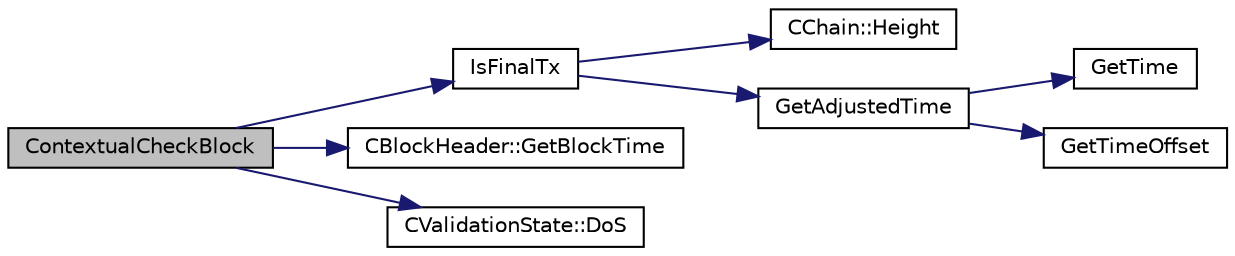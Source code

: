 digraph "ContextualCheckBlock"
{
  edge [fontname="Helvetica",fontsize="10",labelfontname="Helvetica",labelfontsize="10"];
  node [fontname="Helvetica",fontsize="10",shape=record];
  rankdir="LR";
  Node332 [label="ContextualCheckBlock",height=0.2,width=0.4,color="black", fillcolor="grey75", style="filled", fontcolor="black"];
  Node332 -> Node333 [color="midnightblue",fontsize="10",style="solid",fontname="Helvetica"];
  Node333 [label="IsFinalTx",height=0.2,width=0.4,color="black", fillcolor="white", style="filled",URL="$main_8cpp.html#adc332cd7ac94e639bb4239618341be19"];
  Node333 -> Node334 [color="midnightblue",fontsize="10",style="solid",fontname="Helvetica"];
  Node334 [label="CChain::Height",height=0.2,width=0.4,color="black", fillcolor="white", style="filled",URL="$class_c_chain.html#ad4758bc8872ce065a9579f77c3171d40",tooltip="Return the maximal height in the chain. "];
  Node333 -> Node335 [color="midnightblue",fontsize="10",style="solid",fontname="Helvetica"];
  Node335 [label="GetAdjustedTime",height=0.2,width=0.4,color="black", fillcolor="white", style="filled",URL="$timedata_8cpp.html#a09f81b9c7650f898cf3cf305b87547e6"];
  Node335 -> Node336 [color="midnightblue",fontsize="10",style="solid",fontname="Helvetica"];
  Node336 [label="GetTime",height=0.2,width=0.4,color="black", fillcolor="white", style="filled",URL="$utiltime_8cpp.html#a46fac5fba8ba905b5f9acb364f5d8c6f",tooltip="For unit testing. "];
  Node335 -> Node337 [color="midnightblue",fontsize="10",style="solid",fontname="Helvetica"];
  Node337 [label="GetTimeOffset",height=0.2,width=0.4,color="black", fillcolor="white", style="filled",URL="$timedata_8cpp.html#a50ca5344c75631267633f15cfe5e983e",tooltip="\"Never go to sea with two chronometers; take one or three.\" Our three time sources are: ..."];
  Node332 -> Node338 [color="midnightblue",fontsize="10",style="solid",fontname="Helvetica"];
  Node338 [label="CBlockHeader::GetBlockTime",height=0.2,width=0.4,color="black", fillcolor="white", style="filled",URL="$class_c_block_header.html#abad634d81d4c810390fa2080d79633e8"];
  Node332 -> Node339 [color="midnightblue",fontsize="10",style="solid",fontname="Helvetica"];
  Node339 [label="CValidationState::DoS",height=0.2,width=0.4,color="black", fillcolor="white", style="filled",URL="$class_c_validation_state.html#a3c6786d00da8d1c5df25b4c3876409e8"];
}

